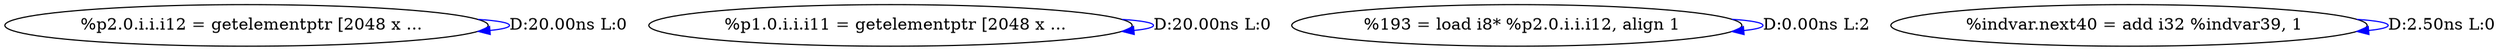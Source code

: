 digraph {
Node0x30727d0[label="  %p2.0.i.i.i12 = getelementptr [2048 x ..."];
Node0x30727d0 -> Node0x30727d0[label="D:20.00ns L:0",color=blue];
Node0x30728b0[label="  %p1.0.i.i.i11 = getelementptr [2048 x ..."];
Node0x30728b0 -> Node0x30728b0[label="D:20.00ns L:0",color=blue];
Node0x3072990[label="  %193 = load i8* %p2.0.i.i.i12, align 1"];
Node0x3072990 -> Node0x3072990[label="D:0.00ns L:2",color=blue];
Node0x3072b50[label="  %indvar.next40 = add i32 %indvar39, 1"];
Node0x3072b50 -> Node0x3072b50[label="D:2.50ns L:0",color=blue];
}
